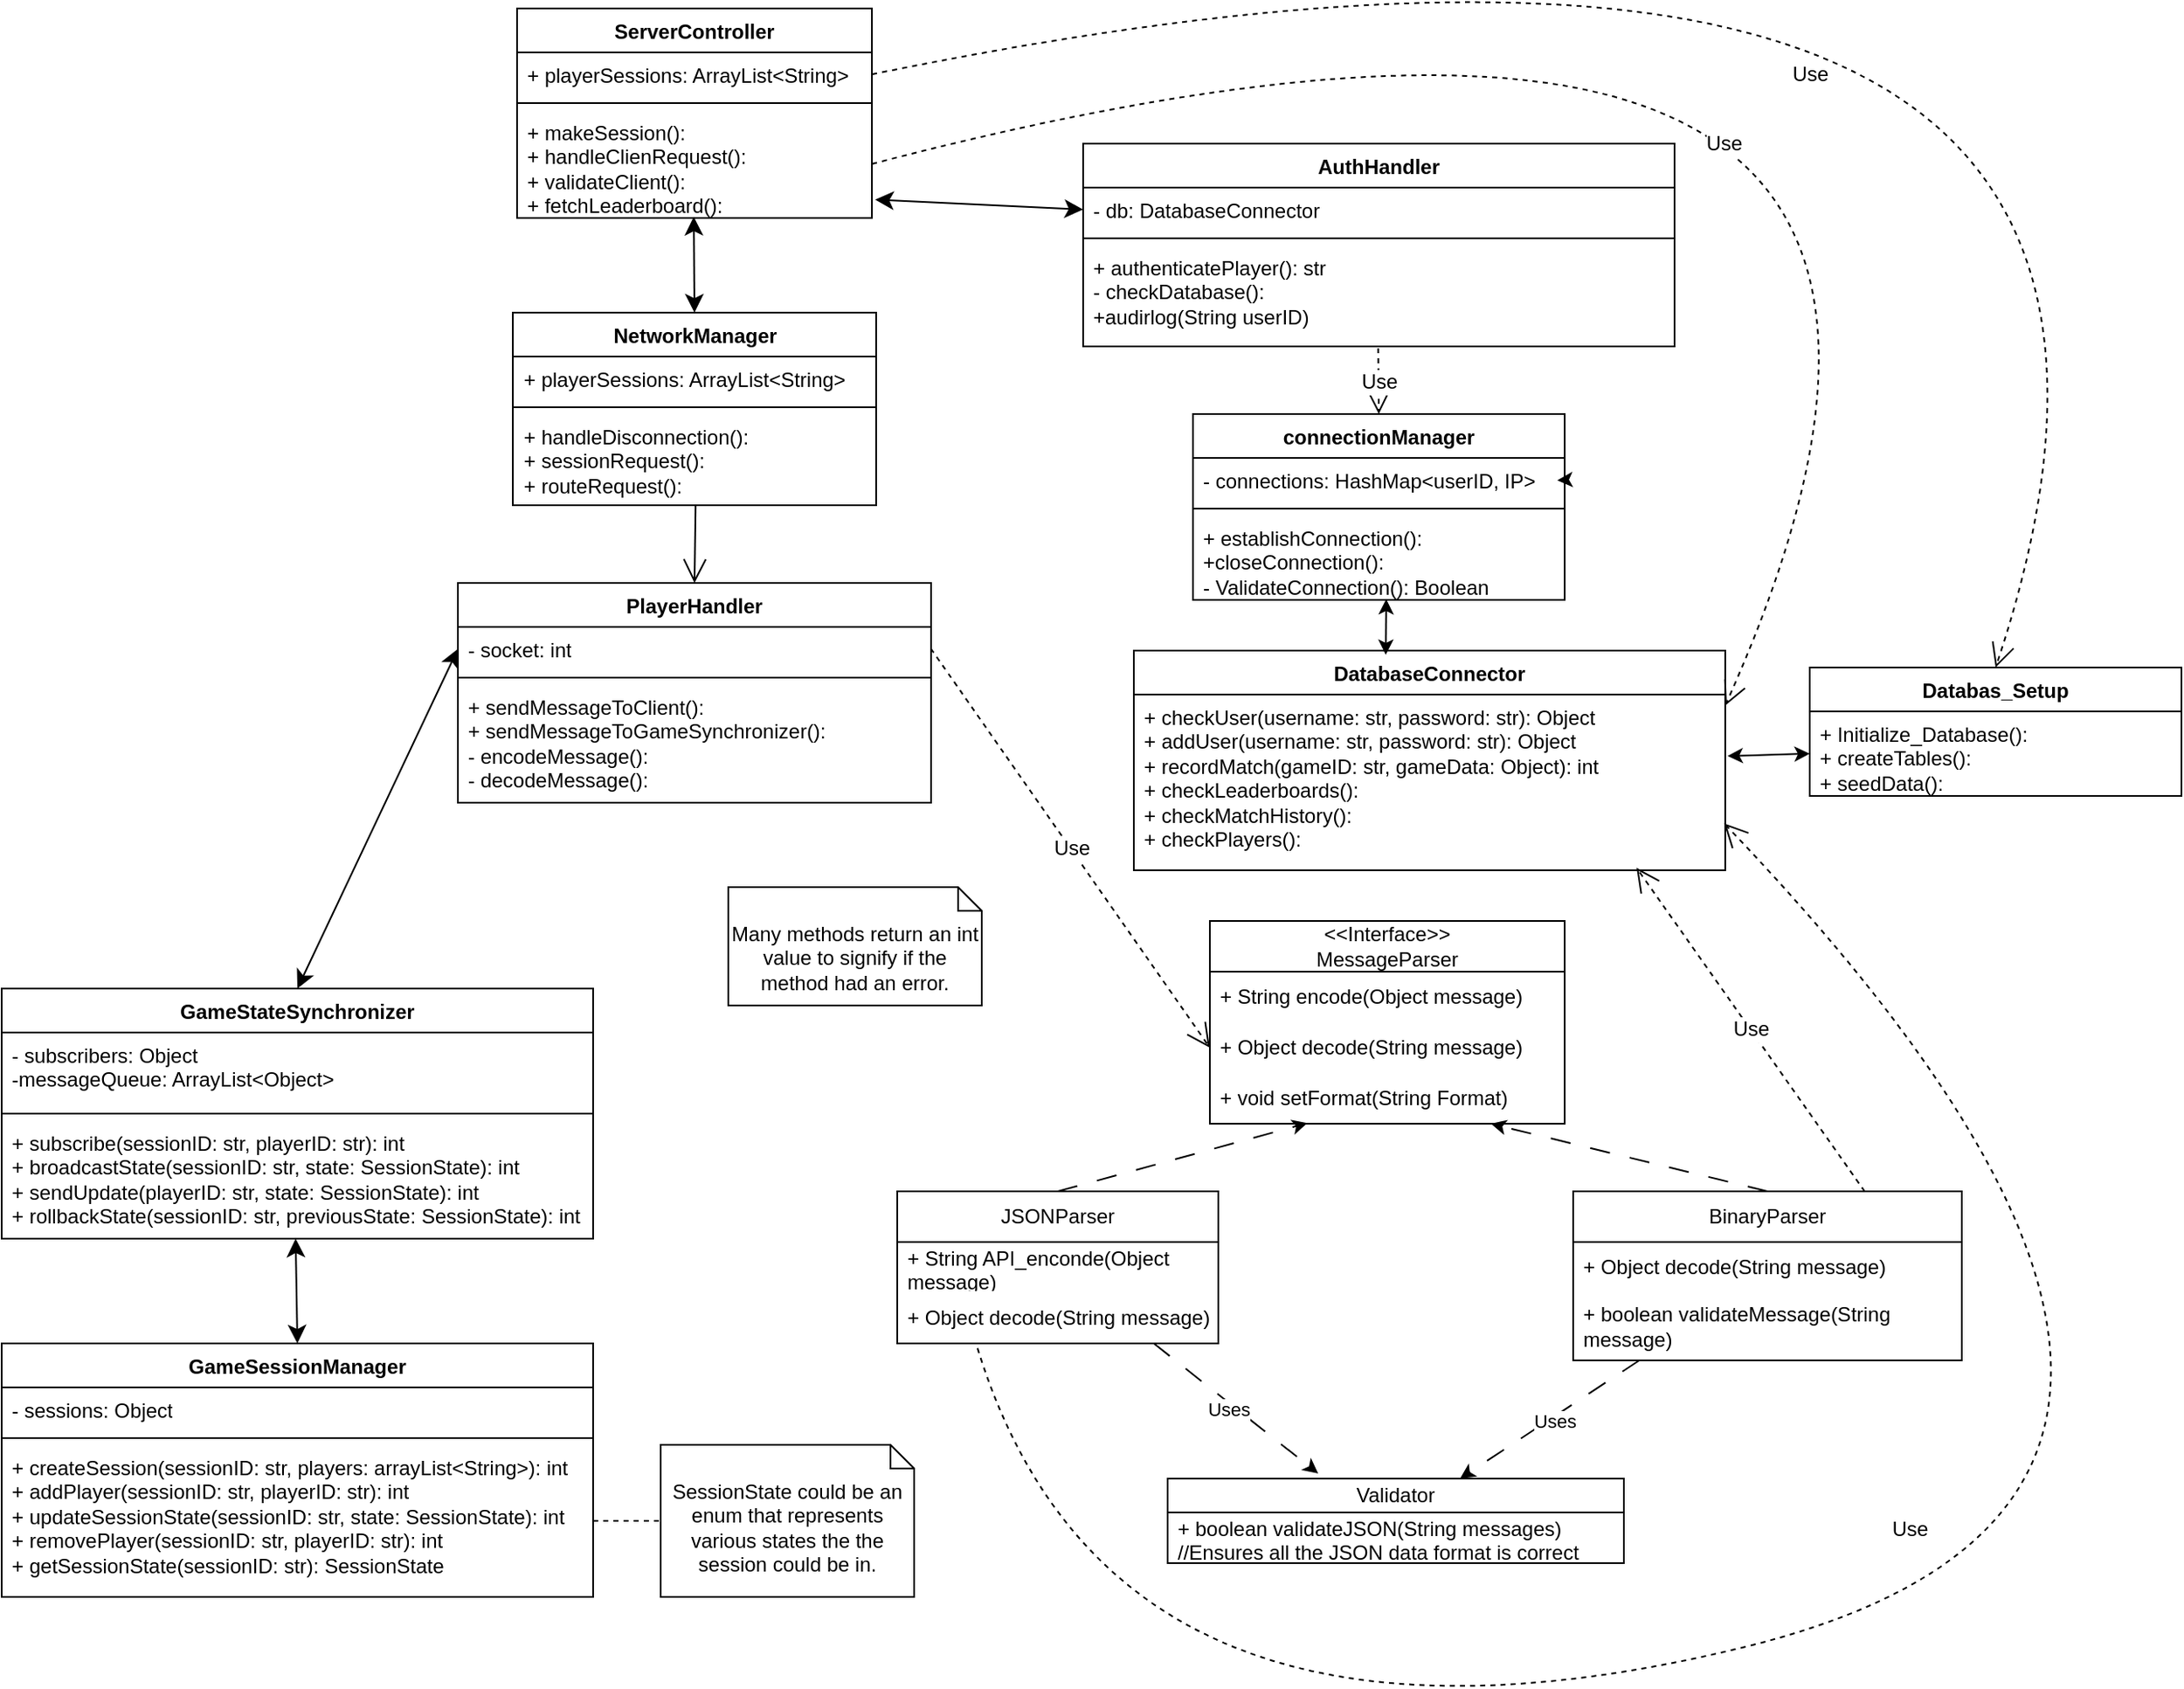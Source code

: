 <mxfile>
    <diagram id="mVnaA2u9ilzb73XN9fgH" name="Page-1">
        <mxGraphModel dx="2188" dy="1024" grid="1" gridSize="10" guides="1" tooltips="1" connect="1" arrows="1" fold="1" page="1" pageScale="1" pageWidth="850" pageHeight="1100" math="0" shadow="0">
            <root>
                <mxCell id="0"/>
                <mxCell id="1" parent="0"/>
                <mxCell id="2" value="GameSessionManager" style="swimlane;fontStyle=1;align=center;verticalAlign=top;childLayout=stackLayout;horizontal=1;startSize=26;horizontalStack=0;resizeParent=1;resizeParentMax=0;resizeLast=0;collapsible=1;marginBottom=0;whiteSpace=wrap;html=1;" parent="1" vertex="1">
                    <mxGeometry x="-660" y="840" width="350" height="150" as="geometry"/>
                </mxCell>
                <mxCell id="3" value="&lt;div&gt;- sessions: Object&lt;/div&gt;" style="text;strokeColor=none;fillColor=none;align=left;verticalAlign=top;spacingLeft=4;spacingRight=4;overflow=hidden;rotatable=0;points=[[0,0.5],[1,0.5]];portConstraint=eastwest;whiteSpace=wrap;html=1;" parent="2" vertex="1">
                    <mxGeometry y="26" width="350" height="26" as="geometry"/>
                </mxCell>
                <mxCell id="4" value="" style="line;strokeWidth=1;fillColor=none;align=left;verticalAlign=middle;spacingTop=-1;spacingLeft=3;spacingRight=3;rotatable=0;labelPosition=right;points=[];portConstraint=eastwest;strokeColor=inherit;" parent="2" vertex="1">
                    <mxGeometry y="52" width="350" height="8" as="geometry"/>
                </mxCell>
                <mxCell id="5" value="&lt;div&gt;+ createSession(sessionID: str, players: arrayList&amp;lt;String&amp;gt;): int&lt;/div&gt;&lt;div&gt;+ addPlayer(sessionID: str, playerID: str): int&lt;/div&gt;&lt;div&gt;+ updateSessionState(sessionID: str, state: SessionState): int&lt;/div&gt;&lt;div&gt;+ removePlayer(sessionID: str, playerID: str): int&lt;/div&gt;&lt;div&gt;+ getSessionState(sessionID: str): SessionState&lt;/div&gt;" style="text;strokeColor=none;fillColor=none;align=left;verticalAlign=top;spacingLeft=4;spacingRight=4;overflow=hidden;rotatable=0;points=[[0,0.5],[1,0.5]];portConstraint=eastwest;whiteSpace=wrap;html=1;" parent="2" vertex="1">
                    <mxGeometry y="60" width="350" height="90" as="geometry"/>
                </mxCell>
                <mxCell id="6" value="GameStateSynchronizer" style="swimlane;fontStyle=1;align=center;verticalAlign=top;childLayout=stackLayout;horizontal=1;startSize=26;horizontalStack=0;resizeParent=1;resizeParentMax=0;resizeLast=0;collapsible=1;marginBottom=0;whiteSpace=wrap;html=1;" parent="1" vertex="1">
                    <mxGeometry x="-660" y="630" width="350" height="148" as="geometry"/>
                </mxCell>
                <mxCell id="7" value="&lt;div&gt;- subscribers: Object&lt;/div&gt;&lt;div&gt;-messageQueue: ArrayList&amp;lt;Object&amp;gt;&lt;/div&gt;" style="text;strokeColor=none;fillColor=none;align=left;verticalAlign=top;spacingLeft=4;spacingRight=4;overflow=hidden;rotatable=0;points=[[0,0.5],[1,0.5]];portConstraint=eastwest;whiteSpace=wrap;html=1;" parent="6" vertex="1">
                    <mxGeometry y="26" width="350" height="44" as="geometry"/>
                </mxCell>
                <mxCell id="8" value="" style="line;strokeWidth=1;fillColor=none;align=left;verticalAlign=middle;spacingTop=-1;spacingLeft=3;spacingRight=3;rotatable=0;labelPosition=right;points=[];portConstraint=eastwest;strokeColor=inherit;" parent="6" vertex="1">
                    <mxGeometry y="70" width="350" height="8" as="geometry"/>
                </mxCell>
                <mxCell id="9" value="&lt;div&gt;+ subscribe(sessionID: str, playerID: str): int&lt;/div&gt;&lt;div&gt;+ broadcastState(sessionID: str, state: SessionState): int&lt;/div&gt;&lt;div&gt;+ sendUpdate(playerID: str, state: SessionState): int&lt;/div&gt;&lt;div&gt;+ rollbackState(sessionID: str, previousState: SessionState): int&lt;/div&gt;" style="text;strokeColor=none;fillColor=none;align=left;verticalAlign=top;spacingLeft=4;spacingRight=4;overflow=hidden;rotatable=0;points=[[0,0.5],[1,0.5]];portConstraint=eastwest;whiteSpace=wrap;html=1;" parent="6" vertex="1">
                    <mxGeometry y="78" width="350" height="70" as="geometry"/>
                </mxCell>
                <mxCell id="10" value="AuthHandler" style="swimlane;fontStyle=1;align=center;verticalAlign=top;childLayout=stackLayout;horizontal=1;startSize=26;horizontalStack=0;resizeParent=1;resizeParentMax=0;resizeLast=0;collapsible=1;marginBottom=0;whiteSpace=wrap;html=1;" parent="1" vertex="1">
                    <mxGeometry x="-20" y="130" width="350" height="120" as="geometry"/>
                </mxCell>
                <mxCell id="11" value="- db: DatabaseConnector" style="text;strokeColor=none;fillColor=none;align=left;verticalAlign=top;spacingLeft=4;spacingRight=4;overflow=hidden;rotatable=0;points=[[0,0.5],[1,0.5]];portConstraint=eastwest;whiteSpace=wrap;html=1;" parent="10" vertex="1">
                    <mxGeometry y="26" width="350" height="26" as="geometry"/>
                </mxCell>
                <mxCell id="12" value="" style="line;strokeWidth=1;fillColor=none;align=left;verticalAlign=middle;spacingTop=-1;spacingLeft=3;spacingRight=3;rotatable=0;labelPosition=right;points=[];portConstraint=eastwest;strokeColor=inherit;" parent="10" vertex="1">
                    <mxGeometry y="52" width="350" height="8" as="geometry"/>
                </mxCell>
                <mxCell id="13" value="&lt;div&gt;+ authenticatePlayer(): str&lt;/div&gt;&lt;div&gt;- checkDatabase():&lt;/div&gt;&lt;div&gt;+audirlog(String userID)&lt;/div&gt;" style="text;strokeColor=none;fillColor=none;align=left;verticalAlign=top;spacingLeft=4;spacingRight=4;overflow=hidden;rotatable=0;points=[[0,0.5],[1,0.5]];portConstraint=eastwest;whiteSpace=wrap;html=1;" parent="10" vertex="1">
                    <mxGeometry y="60" width="350" height="60" as="geometry"/>
                </mxCell>
                <mxCell id="14" value="DatabaseConnector" style="swimlane;fontStyle=1;align=center;verticalAlign=top;childLayout=stackLayout;horizontal=1;startSize=26;horizontalStack=0;resizeParent=1;resizeParentMax=0;resizeLast=0;collapsible=1;marginBottom=0;whiteSpace=wrap;html=1;" parent="1" vertex="1">
                    <mxGeometry x="10" y="430" width="350" height="130" as="geometry"/>
                </mxCell>
                <mxCell id="15" value="&lt;div&gt;+ checkUser(username: str, password: str): Object&lt;/div&gt;&lt;div&gt;+ addUser(username: str, password: str): Object&lt;/div&gt;&lt;div&gt;+ recordMatch(gameID: str, gameData: Object): int&lt;/div&gt;&lt;div&gt;+ checkLeaderboards():&lt;/div&gt;&lt;div&gt;+ checkMatchHistory():&lt;/div&gt;&lt;div&gt;+ checkPlayers():&lt;/div&gt;" style="text;strokeColor=none;fillColor=none;align=left;verticalAlign=top;spacingLeft=4;spacingRight=4;overflow=hidden;rotatable=0;points=[[0,0.5],[1,0.5]];portConstraint=eastwest;whiteSpace=wrap;html=1;" parent="14" vertex="1">
                    <mxGeometry y="26" width="350" height="104" as="geometry"/>
                </mxCell>
                <mxCell id="16" value="SessionState could be an enum that represents various states the the session could be in." style="shape=note2;boundedLbl=1;whiteSpace=wrap;html=1;size=14;verticalAlign=top;align=center;" parent="1" vertex="1">
                    <mxGeometry x="-270" y="900" width="150" height="90" as="geometry"/>
                </mxCell>
                <mxCell id="17" value="" style="endArrow=none;dashed=1;html=1;rounded=0;entryX=0;entryY=0.5;entryDx=0;entryDy=0;entryPerimeter=0;exitX=1;exitY=0.5;exitDx=0;exitDy=0;" parent="1" source="5" target="16" edge="1">
                    <mxGeometry width="50" height="50" relative="1" as="geometry">
                        <mxPoint x="-370" y="1030" as="sourcePoint"/>
                        <mxPoint x="-320" y="980" as="targetPoint"/>
                    </mxGeometry>
                </mxCell>
                <mxCell id="18" value="Many methods return an int value to signify if the method had an error." style="shape=note2;boundedLbl=1;whiteSpace=wrap;html=1;size=14;verticalAlign=top;align=center;" parent="1" vertex="1">
                    <mxGeometry x="-230" y="570" width="150" height="70" as="geometry"/>
                </mxCell>
                <mxCell id="19" value="&amp;lt;&amp;lt;Interface&amp;gt;&amp;gt;&lt;br&gt;MessageParser" style="swimlane;fontStyle=0;childLayout=stackLayout;horizontal=1;startSize=30;horizontalStack=0;resizeParent=1;resizeParentMax=0;resizeLast=0;collapsible=1;marginBottom=0;whiteSpace=wrap;html=1;" parent="1" vertex="1">
                    <mxGeometry x="55" y="590" width="210" height="120" as="geometry">
                        <mxRectangle x="160" y="90" width="50" height="40" as="alternateBounds"/>
                    </mxGeometry>
                </mxCell>
                <mxCell id="20" value="+ String encode(Object message)" style="text;strokeColor=none;fillColor=none;align=left;verticalAlign=middle;spacingLeft=4;spacingRight=4;overflow=hidden;points=[[0,0.5],[1,0.5]];portConstraint=eastwest;rotatable=0;whiteSpace=wrap;html=1;" parent="19" vertex="1">
                    <mxGeometry y="30" width="210" height="30" as="geometry"/>
                </mxCell>
                <mxCell id="21" value="+ Object decode(String message)" style="text;strokeColor=none;fillColor=none;align=left;verticalAlign=middle;spacingLeft=4;spacingRight=4;overflow=hidden;points=[[0,0.5],[1,0.5]];portConstraint=eastwest;rotatable=0;whiteSpace=wrap;html=1;" parent="19" vertex="1">
                    <mxGeometry y="60" width="210" height="30" as="geometry"/>
                </mxCell>
                <mxCell id="22" value="+ void setFormat(String Format)" style="text;strokeColor=none;fillColor=none;align=left;verticalAlign=middle;spacingLeft=4;spacingRight=4;overflow=hidden;points=[[0,0.5],[1,0.5]];portConstraint=eastwest;rotatable=0;whiteSpace=wrap;html=1;" parent="19" vertex="1">
                    <mxGeometry y="90" width="210" height="30" as="geometry"/>
                </mxCell>
                <mxCell id="23" value="JSONParser" style="swimlane;fontStyle=0;childLayout=stackLayout;horizontal=1;startSize=30;horizontalStack=0;resizeParent=1;resizeParentMax=0;resizeLast=0;collapsible=1;marginBottom=0;whiteSpace=wrap;html=1;" parent="1" vertex="1">
                    <mxGeometry x="-130" y="750" width="190" height="90" as="geometry"/>
                </mxCell>
                <mxCell id="24" value="+ String API_enconde(Object message)" style="text;strokeColor=none;fillColor=none;align=left;verticalAlign=middle;spacingLeft=4;spacingRight=4;overflow=hidden;points=[[0,0.5],[1,0.5]];portConstraint=eastwest;rotatable=0;whiteSpace=wrap;html=1;" parent="23" vertex="1">
                    <mxGeometry y="30" width="190" height="30" as="geometry"/>
                </mxCell>
                <mxCell id="25" value="+ Object decode(String message)" style="text;strokeColor=none;fillColor=none;align=left;verticalAlign=middle;spacingLeft=4;spacingRight=4;overflow=hidden;points=[[0,0.5],[1,0.5]];portConstraint=eastwest;rotatable=0;whiteSpace=wrap;html=1;" parent="23" vertex="1">
                    <mxGeometry y="60" width="190" height="30" as="geometry"/>
                </mxCell>
                <mxCell id="26" style="edgeStyle=none;html=1;exitX=0.5;exitY=0;exitDx=0;exitDy=0;dashed=1;dashPattern=12 12;" parent="1" source="27" target="22" edge="1">
                    <mxGeometry relative="1" as="geometry"/>
                </mxCell>
                <mxCell id="27" value="BinaryParser" style="swimlane;fontStyle=0;childLayout=stackLayout;horizontal=1;startSize=30;horizontalStack=0;resizeParent=1;resizeParentMax=0;resizeLast=0;collapsible=1;marginBottom=0;whiteSpace=wrap;html=1;" parent="1" vertex="1">
                    <mxGeometry x="270" y="750" width="230" height="100" as="geometry"/>
                </mxCell>
                <mxCell id="28" value="+ Object decode(String message)&amp;nbsp;" style="text;strokeColor=none;fillColor=none;align=left;verticalAlign=middle;spacingLeft=4;spacingRight=4;overflow=hidden;points=[[0,0.5],[1,0.5]];portConstraint=eastwest;rotatable=0;whiteSpace=wrap;html=1;" parent="27" vertex="1">
                    <mxGeometry y="30" width="230" height="30" as="geometry"/>
                </mxCell>
                <mxCell id="29" value="+ boolean validateMessage(String message)" style="text;strokeColor=none;fillColor=none;align=left;verticalAlign=middle;spacingLeft=4;spacingRight=4;overflow=hidden;points=[[0,0.5],[1,0.5]];portConstraint=eastwest;rotatable=0;whiteSpace=wrap;html=1;" parent="27" vertex="1">
                    <mxGeometry y="60" width="230" height="40" as="geometry"/>
                </mxCell>
                <mxCell id="30" style="edgeStyle=none;html=1;exitX=0.5;exitY=0;exitDx=0;exitDy=0;entryX=0.275;entryY=0.987;entryDx=0;entryDy=0;entryPerimeter=0;dashed=1;dashPattern=12 12;" parent="1" source="23" target="22" edge="1">
                    <mxGeometry relative="1" as="geometry"/>
                </mxCell>
                <mxCell id="31" value="Validator" style="swimlane;fontStyle=0;childLayout=stackLayout;horizontal=1;startSize=20;horizontalStack=0;resizeParent=1;resizeParentMax=0;resizeLast=0;collapsible=1;marginBottom=0;whiteSpace=wrap;html=1;" parent="1" vertex="1">
                    <mxGeometry x="30" y="920" width="270" height="50" as="geometry"/>
                </mxCell>
                <mxCell id="32" value="+ boolean validateJSON(String messages) //Ensures all the JSON data format is correct" style="text;strokeColor=none;fillColor=none;align=left;verticalAlign=middle;spacingLeft=4;spacingRight=4;overflow=hidden;points=[[0,0.5],[1,0.5]];portConstraint=eastwest;rotatable=0;whiteSpace=wrap;html=1;" parent="31" vertex="1">
                    <mxGeometry y="20" width="270" height="30" as="geometry"/>
                </mxCell>
                <mxCell id="33" style="edgeStyle=none;html=1;entryX=0.33;entryY=-0.06;entryDx=0;entryDy=0;entryPerimeter=0;dashed=1;dashPattern=12 12;" parent="1" source="23" target="31" edge="1">
                    <mxGeometry relative="1" as="geometry"/>
                </mxCell>
                <mxCell id="34" value="Uses" style="edgeLabel;html=1;align=center;verticalAlign=middle;resizable=0;points=[];" parent="33" vertex="1" connectable="0">
                    <mxGeometry x="-0.051" y="-3" relative="1" as="geometry">
                        <mxPoint as="offset"/>
                    </mxGeometry>
                </mxCell>
                <mxCell id="35" style="edgeStyle=none;html=1;entryX=0.641;entryY=0;entryDx=0;entryDy=0;entryPerimeter=0;dashed=1;dashPattern=12 12;" parent="1" source="27" target="31" edge="1">
                    <mxGeometry relative="1" as="geometry"/>
                </mxCell>
                <mxCell id="36" value="Uses" style="edgeLabel;html=1;align=center;verticalAlign=middle;resizable=0;points=[];" parent="35" vertex="1" connectable="0">
                    <mxGeometry x="-0.029" y="2" relative="1" as="geometry">
                        <mxPoint as="offset"/>
                    </mxGeometry>
                </mxCell>
                <mxCell id="37" value="Use" style="endArrow=open;endSize=12;dashed=1;html=1;rounded=0;fontSize=12;curved=1;exitX=0.25;exitY=1.094;exitDx=0;exitDy=0;entryX=0.998;entryY=0.733;entryDx=0;entryDy=0;exitPerimeter=0;entryPerimeter=0;" parent="1" source="25" target="15" edge="1">
                    <mxGeometry x="-0.028" y="45" width="160" relative="1" as="geometry">
                        <mxPoint x="-90" y="670" as="sourcePoint"/>
                        <mxPoint x="-70" y="590" as="targetPoint"/>
                        <Array as="points">
                            <mxPoint y="1110"/>
                            <mxPoint x="740" y="930"/>
                        </Array>
                        <mxPoint as="offset"/>
                    </mxGeometry>
                </mxCell>
                <mxCell id="38" value="Use" style="endArrow=open;endSize=12;dashed=1;html=1;rounded=0;fontSize=12;curved=1;exitX=0.75;exitY=0;exitDx=0;exitDy=0;entryX=0.85;entryY=0.986;entryDx=0;entryDy=0;entryPerimeter=0;" parent="1" source="27" target="15" edge="1">
                    <mxGeometry width="160" relative="1" as="geometry">
                        <mxPoint x="20" y="590" as="sourcePoint"/>
                        <mxPoint x="180" y="590" as="targetPoint"/>
                    </mxGeometry>
                </mxCell>
                <mxCell id="39" value="PlayerHandler" style="swimlane;fontStyle=1;align=center;verticalAlign=top;childLayout=stackLayout;horizontal=1;startSize=26;horizontalStack=0;resizeParent=1;resizeParentMax=0;resizeLast=0;collapsible=1;marginBottom=0;whiteSpace=wrap;html=1;" parent="1" vertex="1">
                    <mxGeometry x="-390" y="390" width="280" height="130" as="geometry"/>
                </mxCell>
                <mxCell id="40" value="- socket: int" style="text;strokeColor=none;fillColor=none;align=left;verticalAlign=top;spacingLeft=4;spacingRight=4;overflow=hidden;rotatable=0;points=[[0,0.5],[1,0.5]];portConstraint=eastwest;whiteSpace=wrap;html=1;" parent="39" vertex="1">
                    <mxGeometry y="26" width="280" height="26" as="geometry"/>
                </mxCell>
                <mxCell id="41" value="" style="line;strokeWidth=1;fillColor=none;align=left;verticalAlign=middle;spacingTop=-1;spacingLeft=3;spacingRight=3;rotatable=0;labelPosition=right;points=[];portConstraint=eastwest;strokeColor=inherit;" parent="39" vertex="1">
                    <mxGeometry y="52" width="280" height="8" as="geometry"/>
                </mxCell>
                <mxCell id="42" value="&lt;div&gt;+ sendMessageToClient():&lt;/div&gt;&lt;div&gt;+ sendMessageToGameSynchronizer():&lt;/div&gt;&lt;div&gt;- encodeMessage():&lt;/div&gt;&lt;div&gt;- decodeMessage():&lt;/div&gt;" style="text;strokeColor=none;fillColor=none;align=left;verticalAlign=top;spacingLeft=4;spacingRight=4;overflow=hidden;rotatable=0;points=[[0,0.5],[1,0.5]];portConstraint=eastwest;whiteSpace=wrap;html=1;" parent="39" vertex="1">
                    <mxGeometry y="60" width="280" height="70" as="geometry"/>
                </mxCell>
                <mxCell id="43" value="Use" style="endArrow=open;endSize=12;dashed=1;html=1;rounded=0;fontSize=12;curved=1;exitX=1;exitY=0.5;exitDx=0;exitDy=0;entryX=0;entryY=0.5;entryDx=0;entryDy=0;" parent="1" source="40" target="21" edge="1">
                    <mxGeometry width="160" relative="1" as="geometry">
                        <mxPoint x="-210" y="590" as="sourcePoint"/>
                        <mxPoint x="-50" y="590" as="targetPoint"/>
                    </mxGeometry>
                </mxCell>
                <mxCell id="44" value="Use" style="endArrow=open;endSize=12;dashed=1;html=1;rounded=0;fontSize=12;curved=1;exitX=0.499;exitY=1.018;exitDx=0;exitDy=0;exitPerimeter=0;entryX=0.5;entryY=0;entryDx=0;entryDy=0;" parent="1" source="13" target="59" edge="1">
                    <mxGeometry width="160" relative="1" as="geometry">
                        <mxPoint x="80" y="320" as="sourcePoint"/>
                        <mxPoint x="160" y="270" as="targetPoint"/>
                    </mxGeometry>
                </mxCell>
                <mxCell id="45" value="" style="endArrow=open;endFill=1;endSize=12;html=1;rounded=0;fontSize=12;curved=1;entryX=0.5;entryY=0;entryDx=0;entryDy=0;exitX=0.503;exitY=1;exitDx=0;exitDy=0;exitPerimeter=0;" parent="1" source="57" target="39" edge="1">
                    <mxGeometry width="160" relative="1" as="geometry">
                        <mxPoint x="-250" y="340" as="sourcePoint"/>
                        <mxPoint x="-60" y="364.33" as="targetPoint"/>
                    </mxGeometry>
                </mxCell>
                <mxCell id="46" value="" style="endArrow=classic;startArrow=classic;html=1;rounded=0;fontSize=12;startSize=8;endSize=8;curved=1;entryX=0;entryY=0.5;entryDx=0;entryDy=0;exitX=1.009;exitY=0.831;exitDx=0;exitDy=0;exitPerimeter=0;" parent="1" source="53" target="11" edge="1">
                    <mxGeometry width="50" height="50" relative="1" as="geometry">
                        <mxPoint x="-147.5" y="285" as="sourcePoint"/>
                        <mxPoint x="-180" y="340" as="targetPoint"/>
                    </mxGeometry>
                </mxCell>
                <mxCell id="47" value="" style="endArrow=classic;startArrow=classic;html=1;rounded=0;fontSize=12;startSize=8;endSize=8;curved=1;entryX=0.5;entryY=0;entryDx=0;entryDy=0;exitX=0.497;exitY=1;exitDx=0;exitDy=0;exitPerimeter=0;" parent="1" source="9" target="2" edge="1">
                    <mxGeometry width="50" height="50" relative="1" as="geometry">
                        <mxPoint x="-500" y="840" as="sourcePoint"/>
                        <mxPoint x="-450" y="790" as="targetPoint"/>
                    </mxGeometry>
                </mxCell>
                <mxCell id="48" value="" style="endArrow=classic;startArrow=classic;html=1;rounded=0;fontSize=12;startSize=8;endSize=8;curved=1;exitX=0.5;exitY=0;exitDx=0;exitDy=0;entryX=0;entryY=0.5;entryDx=0;entryDy=0;" parent="1" source="6" target="40" edge="1">
                    <mxGeometry width="50" height="50" relative="1" as="geometry">
                        <mxPoint x="-470" y="610" as="sourcePoint"/>
                        <mxPoint x="-420" y="560" as="targetPoint"/>
                    </mxGeometry>
                </mxCell>
                <mxCell id="49" value="" style="endArrow=classic;startArrow=classic;html=1;rounded=0;fontSize=12;startSize=8;endSize=8;curved=1;entryX=0.498;entryY=0.989;entryDx=0;entryDy=0;exitX=0.5;exitY=0;exitDx=0;exitDy=0;entryPerimeter=0;" parent="1" source="54" target="53" edge="1">
                    <mxGeometry width="50" height="50" relative="1" as="geometry">
                        <mxPoint x="-250" y="270" as="sourcePoint"/>
                        <mxPoint x="-251.25" y="190" as="targetPoint"/>
                    </mxGeometry>
                </mxCell>
                <mxCell id="50" value="&lt;div&gt;ServerController&lt;/div&gt;" style="swimlane;fontStyle=1;align=center;verticalAlign=top;childLayout=stackLayout;horizontal=1;startSize=26;horizontalStack=0;resizeParent=1;resizeParentMax=0;resizeLast=0;collapsible=1;marginBottom=0;whiteSpace=wrap;html=1;" parent="1" vertex="1">
                    <mxGeometry x="-355" y="50" width="210" height="124" as="geometry"/>
                </mxCell>
                <mxCell id="51" value="&lt;div&gt;+ playerSessions: ArrayList&amp;lt;String&amp;gt;&lt;/div&gt;" style="text;strokeColor=none;fillColor=none;align=left;verticalAlign=top;spacingLeft=4;spacingRight=4;overflow=hidden;rotatable=0;points=[[0,0.5],[1,0.5]];portConstraint=eastwest;whiteSpace=wrap;html=1;" parent="50" vertex="1">
                    <mxGeometry y="26" width="210" height="26" as="geometry"/>
                </mxCell>
                <mxCell id="52" value="" style="line;strokeWidth=1;fillColor=none;align=left;verticalAlign=middle;spacingTop=-1;spacingLeft=3;spacingRight=3;rotatable=0;labelPosition=right;points=[];portConstraint=eastwest;strokeColor=inherit;" parent="50" vertex="1">
                    <mxGeometry y="52" width="210" height="8" as="geometry"/>
                </mxCell>
                <mxCell id="53" value="&lt;div&gt;+ makeSession():&lt;/div&gt;&lt;div&gt;+ handleClienRequest():&lt;br&gt;+ validateClient():&lt;/div&gt;&lt;div&gt;+ fetchLeaderboard():&lt;/div&gt;" style="text;strokeColor=none;fillColor=none;align=left;verticalAlign=top;spacingLeft=4;spacingRight=4;overflow=hidden;rotatable=0;points=[[0,0.5],[1,0.5]];portConstraint=eastwest;whiteSpace=wrap;html=1;" parent="50" vertex="1">
                    <mxGeometry y="60" width="210" height="64" as="geometry"/>
                </mxCell>
                <mxCell id="54" value="NetworkManager" style="swimlane;fontStyle=1;align=center;verticalAlign=top;childLayout=stackLayout;horizontal=1;startSize=26;horizontalStack=0;resizeParent=1;resizeParentMax=0;resizeLast=0;collapsible=1;marginBottom=0;whiteSpace=wrap;html=1;" parent="1" vertex="1">
                    <mxGeometry x="-357.5" y="230" width="215" height="114" as="geometry"/>
                </mxCell>
                <mxCell id="55" value="&lt;div&gt;+ playerSessions: ArrayList&amp;lt;String&amp;gt;&lt;/div&gt;" style="text;strokeColor=none;fillColor=none;align=left;verticalAlign=top;spacingLeft=4;spacingRight=4;overflow=hidden;rotatable=0;points=[[0,0.5],[1,0.5]];portConstraint=eastwest;whiteSpace=wrap;html=1;" parent="54" vertex="1">
                    <mxGeometry y="26" width="215" height="26" as="geometry"/>
                </mxCell>
                <mxCell id="56" value="" style="line;strokeWidth=1;fillColor=none;align=left;verticalAlign=middle;spacingTop=-1;spacingLeft=3;spacingRight=3;rotatable=0;labelPosition=right;points=[];portConstraint=eastwest;strokeColor=inherit;" parent="54" vertex="1">
                    <mxGeometry y="52" width="215" height="8" as="geometry"/>
                </mxCell>
                <mxCell id="57" value="&lt;div&gt;+ handleDisconnection():&lt;/div&gt;&lt;div&gt;+ sessionRequest():&lt;/div&gt;&lt;div&gt;+ routeRequest():&lt;/div&gt;" style="text;strokeColor=none;fillColor=none;align=left;verticalAlign=top;spacingLeft=4;spacingRight=4;overflow=hidden;rotatable=0;points=[[0,0.5],[1,0.5]];portConstraint=eastwest;whiteSpace=wrap;html=1;" parent="54" vertex="1">
                    <mxGeometry y="60" width="215" height="54" as="geometry"/>
                </mxCell>
                <mxCell id="58" value="Use" style="endArrow=open;endSize=12;dashed=1;html=1;rounded=0;fontSize=12;curved=1;exitX=1;exitY=0.5;exitDx=0;exitDy=0;entryX=1;entryY=0.25;entryDx=0;entryDy=0;" parent="1" source="53" target="14" edge="1">
                    <mxGeometry x="-0.256" y="-116" width="160" relative="1" as="geometry">
                        <mxPoint x="-60" y="340" as="sourcePoint"/>
                        <mxPoint x="100" y="340" as="targetPoint"/>
                        <Array as="points">
                            <mxPoint x="590" y="-50"/>
                        </Array>
                        <mxPoint x="-1" as="offset"/>
                    </mxGeometry>
                </mxCell>
                <mxCell id="59" value="connectionManager" style="swimlane;fontStyle=1;align=center;verticalAlign=top;childLayout=stackLayout;horizontal=1;startSize=26;horizontalStack=0;resizeParent=1;resizeParentMax=0;resizeLast=0;collapsible=1;marginBottom=0;whiteSpace=wrap;html=1;" parent="1" vertex="1">
                    <mxGeometry x="45" y="290" width="220" height="110" as="geometry"/>
                </mxCell>
                <mxCell id="60" value="- connections: HashMap&amp;lt;userID, IP&amp;gt;" style="text;strokeColor=none;fillColor=none;align=left;verticalAlign=top;spacingLeft=4;spacingRight=4;overflow=hidden;rotatable=0;points=[[0,0.5],[1,0.5]];portConstraint=eastwest;whiteSpace=wrap;html=1;" parent="59" vertex="1">
                    <mxGeometry y="26" width="220" height="26" as="geometry"/>
                </mxCell>
                <mxCell id="61" value="" style="line;strokeWidth=1;fillColor=none;align=left;verticalAlign=middle;spacingTop=-1;spacingLeft=3;spacingRight=3;rotatable=0;labelPosition=right;points=[];portConstraint=eastwest;strokeColor=inherit;" parent="59" vertex="1">
                    <mxGeometry y="52" width="220" height="8" as="geometry"/>
                </mxCell>
                <mxCell id="62" value="&lt;div&gt;+ establishConnection():&lt;/div&gt;&lt;div&gt;+closeConnection():&lt;br&gt;- ValidateConnection(): Boolean&lt;/div&gt;" style="text;strokeColor=none;fillColor=none;align=left;verticalAlign=top;spacingLeft=4;spacingRight=4;overflow=hidden;rotatable=0;points=[[0,0.5],[1,0.5]];portConstraint=eastwest;whiteSpace=wrap;html=1;" parent="59" vertex="1">
                    <mxGeometry y="60" width="220" height="50" as="geometry"/>
                </mxCell>
                <mxCell id="66" style="edgeStyle=none;html=1;exitX=1;exitY=0.5;exitDx=0;exitDy=0;entryX=0.98;entryY=0.508;entryDx=0;entryDy=0;entryPerimeter=0;" parent="59" source="60" target="60" edge="1">
                    <mxGeometry relative="1" as="geometry"/>
                </mxCell>
                <mxCell id="67" value="" style="endArrow=classic;startArrow=classic;html=1;exitX=0.426;exitY=0.019;exitDx=0;exitDy=0;exitPerimeter=0;entryX=0.52;entryY=0.991;entryDx=0;entryDy=0;entryPerimeter=0;" parent="1" source="14" target="62" edge="1">
                    <mxGeometry width="50" height="50" relative="1" as="geometry">
                        <mxPoint x="130" y="440" as="sourcePoint"/>
                        <mxPoint x="180" y="390" as="targetPoint"/>
                    </mxGeometry>
                </mxCell>
                <mxCell id="68" value="Databas_Setup" style="swimlane;fontStyle=1;align=center;verticalAlign=top;childLayout=stackLayout;horizontal=1;startSize=26;horizontalStack=0;resizeParent=1;resizeParentMax=0;resizeLast=0;collapsible=1;marginBottom=0;whiteSpace=wrap;html=1;" vertex="1" parent="1">
                    <mxGeometry x="410" y="440" width="220" height="76" as="geometry"/>
                </mxCell>
                <mxCell id="71" value="+ Initialize_Database():&lt;div&gt;+ createTables():&lt;/div&gt;&lt;div&gt;+ seedData():&lt;/div&gt;" style="text;strokeColor=none;fillColor=none;align=left;verticalAlign=top;spacingLeft=4;spacingRight=4;overflow=hidden;rotatable=0;points=[[0,0.5],[1,0.5]];portConstraint=eastwest;whiteSpace=wrap;html=1;" vertex="1" parent="68">
                    <mxGeometry y="26" width="220" height="50" as="geometry"/>
                </mxCell>
                <mxCell id="73" value="" style="endArrow=classic;startArrow=classic;html=1;entryX=0;entryY=0.5;entryDx=0;entryDy=0;exitX=1.004;exitY=0.35;exitDx=0;exitDy=0;exitPerimeter=0;" edge="1" parent="1" source="15" target="71">
                    <mxGeometry width="50" height="50" relative="1" as="geometry">
                        <mxPoint x="360" y="520" as="sourcePoint"/>
                        <mxPoint x="410" y="470" as="targetPoint"/>
                    </mxGeometry>
                </mxCell>
                <mxCell id="75" value="Use" style="endArrow=open;endSize=12;dashed=1;html=1;rounded=0;fontSize=12;curved=1;exitX=1;exitY=0.5;exitDx=0;exitDy=0;entryX=0.5;entryY=0;entryDx=0;entryDy=0;" edge="1" parent="1" source="51" target="68">
                    <mxGeometry x="-0.228" y="-111" width="160" relative="1" as="geometry">
                        <mxPoint x="-40" y="109" as="sourcePoint"/>
                        <mxPoint x="465" y="430" as="targetPoint"/>
                        <Array as="points">
                            <mxPoint x="695" y="-83"/>
                        </Array>
                        <mxPoint as="offset"/>
                    </mxGeometry>
                </mxCell>
            </root>
        </mxGraphModel>
    </diagram>
</mxfile>